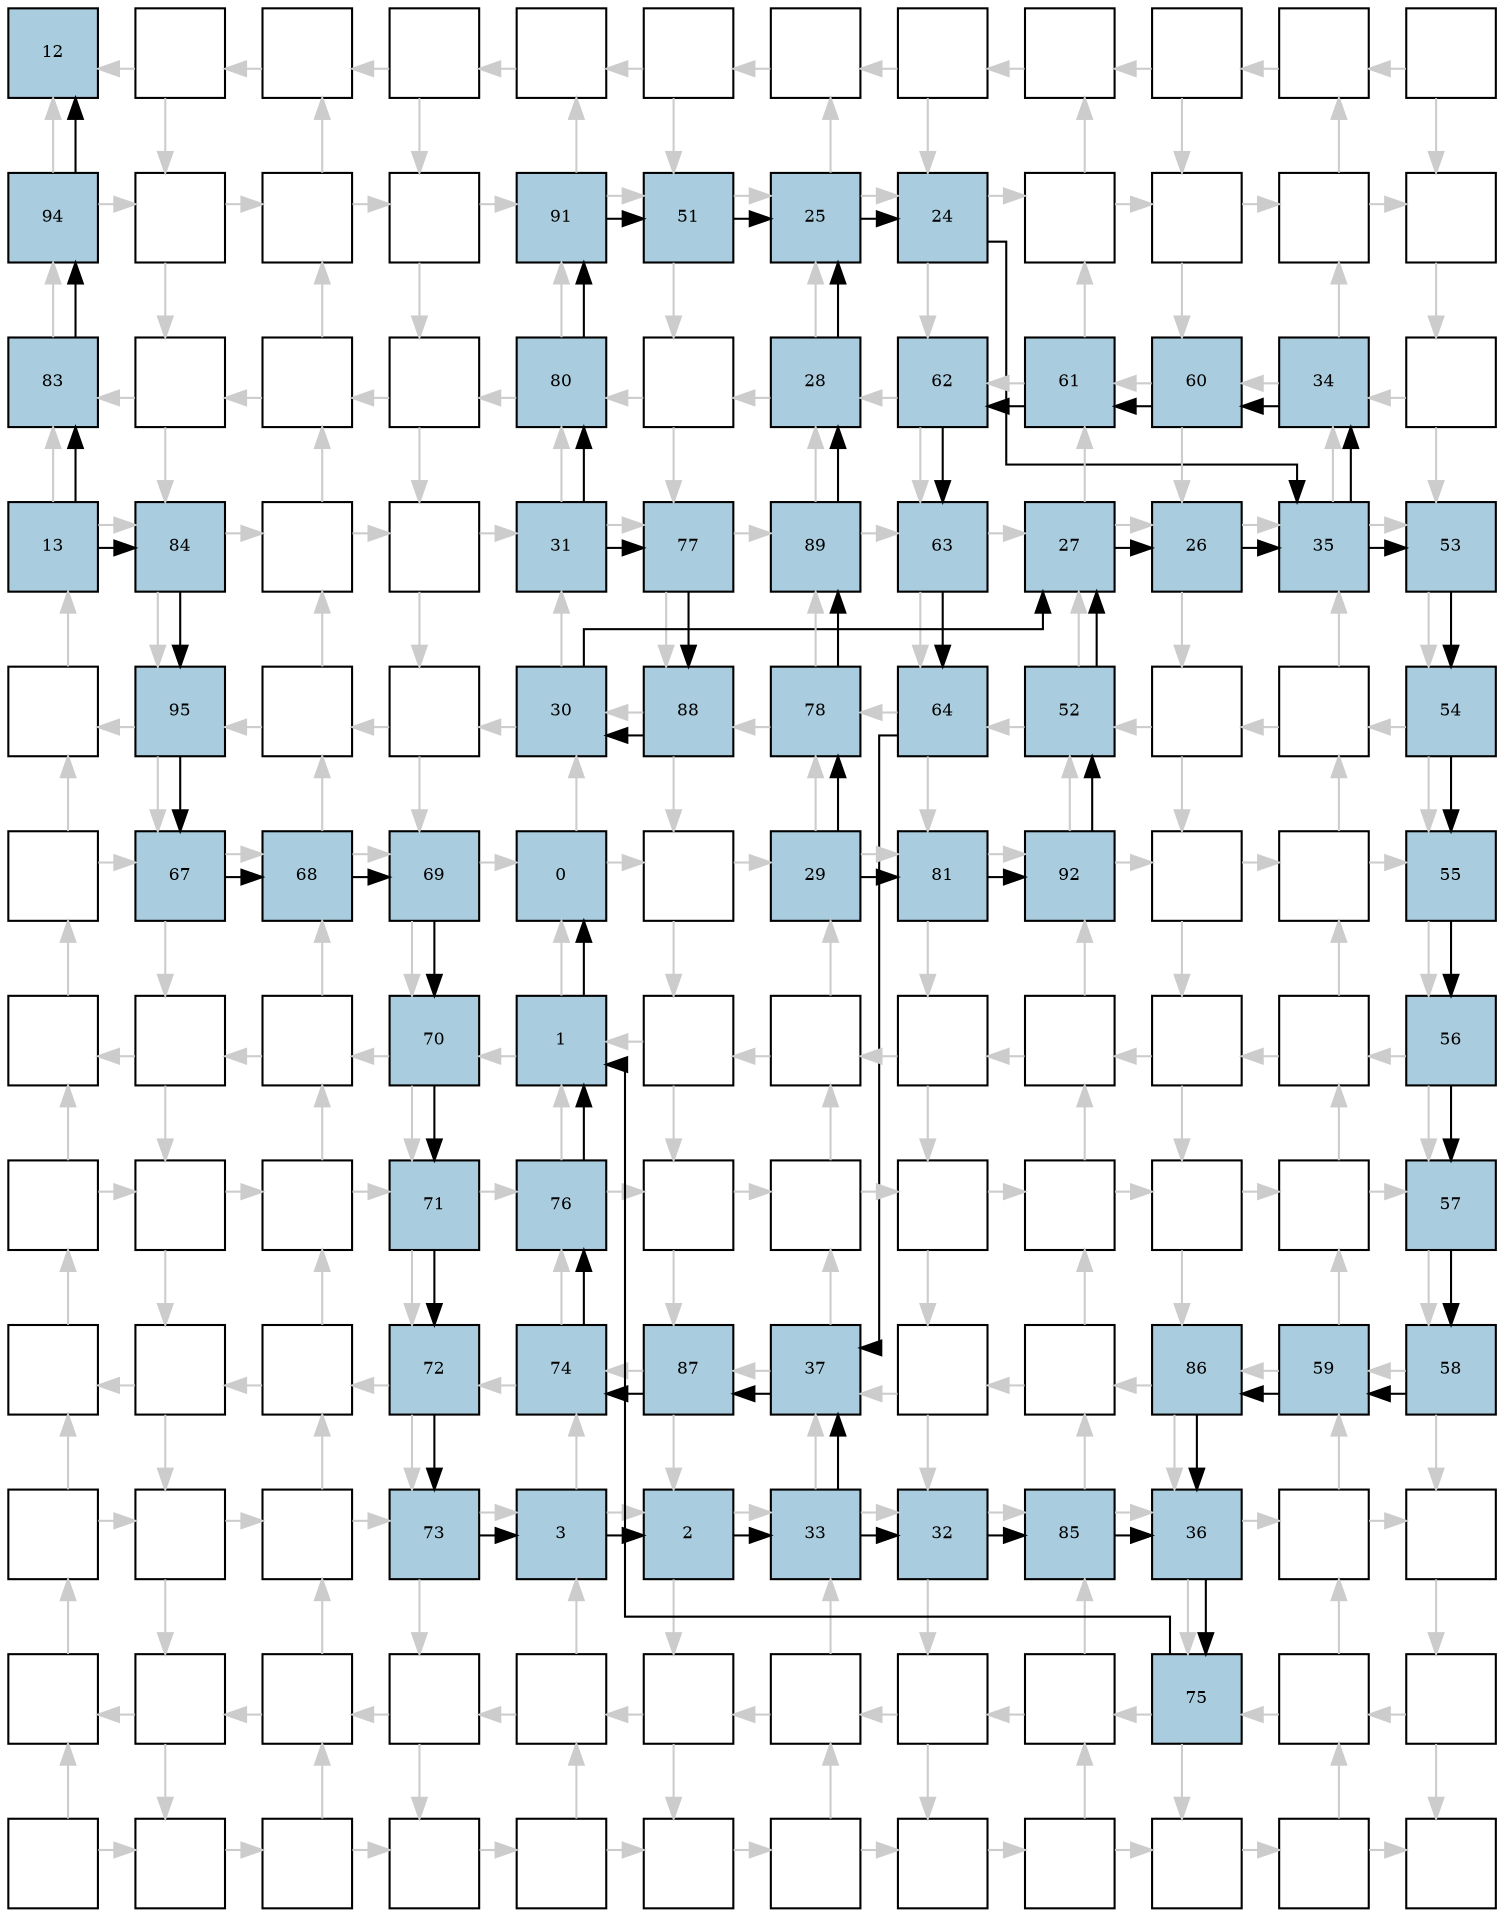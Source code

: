 digraph layout{
rankdir=TB; 

splines=ortho; 

node [style=filled shape=square fixedsize=true width=0.6];
0[label="12", fontsize=8, fillcolor="#a9ccde"];
1[label="", fontsize=8, fillcolor="#ffffff"];
2[label="", fontsize=8, fillcolor="#ffffff"];
3[label="", fontsize=8, fillcolor="#ffffff"];
4[label="", fontsize=8, fillcolor="#ffffff"];
5[label="", fontsize=8, fillcolor="#ffffff"];
6[label="", fontsize=8, fillcolor="#ffffff"];
7[label="", fontsize=8, fillcolor="#ffffff"];
8[label="", fontsize=8, fillcolor="#ffffff"];
9[label="", fontsize=8, fillcolor="#ffffff"];
10[label="", fontsize=8, fillcolor="#ffffff"];
11[label="", fontsize=8, fillcolor="#ffffff"];
12[label="94", fontsize=8, fillcolor="#a9ccde"];
13[label="", fontsize=8, fillcolor="#ffffff"];
14[label="", fontsize=8, fillcolor="#ffffff"];
15[label="", fontsize=8, fillcolor="#ffffff"];
16[label="91", fontsize=8, fillcolor="#a9ccde"];
17[label="51", fontsize=8, fillcolor="#a9ccde"];
18[label="25", fontsize=8, fillcolor="#a9ccde"];
19[label="24", fontsize=8, fillcolor="#a9ccde"];
20[label="", fontsize=8, fillcolor="#ffffff"];
21[label="", fontsize=8, fillcolor="#ffffff"];
22[label="", fontsize=8, fillcolor="#ffffff"];
23[label="", fontsize=8, fillcolor="#ffffff"];
24[label="83", fontsize=8, fillcolor="#a9ccde"];
25[label="", fontsize=8, fillcolor="#ffffff"];
26[label="", fontsize=8, fillcolor="#ffffff"];
27[label="", fontsize=8, fillcolor="#ffffff"];
28[label="80", fontsize=8, fillcolor="#a9ccde"];
29[label="", fontsize=8, fillcolor="#ffffff"];
30[label="28", fontsize=8, fillcolor="#a9ccde"];
31[label="62", fontsize=8, fillcolor="#a9ccde"];
32[label="61", fontsize=8, fillcolor="#a9ccde"];
33[label="60", fontsize=8, fillcolor="#a9ccde"];
34[label="34", fontsize=8, fillcolor="#a9ccde"];
35[label="", fontsize=8, fillcolor="#ffffff"];
36[label="13", fontsize=8, fillcolor="#a9ccde"];
37[label="84", fontsize=8, fillcolor="#a9ccde"];
38[label="", fontsize=8, fillcolor="#ffffff"];
39[label="", fontsize=8, fillcolor="#ffffff"];
40[label="31", fontsize=8, fillcolor="#a9ccde"];
41[label="77", fontsize=8, fillcolor="#a9ccde"];
42[label="89", fontsize=8, fillcolor="#a9ccde"];
43[label="63", fontsize=8, fillcolor="#a9ccde"];
44[label="27", fontsize=8, fillcolor="#a9ccde"];
45[label="26", fontsize=8, fillcolor="#a9ccde"];
46[label="35", fontsize=8, fillcolor="#a9ccde"];
47[label="53", fontsize=8, fillcolor="#a9ccde"];
48[label="", fontsize=8, fillcolor="#ffffff"];
49[label="95", fontsize=8, fillcolor="#a9ccde"];
50[label="", fontsize=8, fillcolor="#ffffff"];
51[label="", fontsize=8, fillcolor="#ffffff"];
52[label="30", fontsize=8, fillcolor="#a9ccde"];
53[label="88", fontsize=8, fillcolor="#a9ccde"];
54[label="78", fontsize=8, fillcolor="#a9ccde"];
55[label="64", fontsize=8, fillcolor="#a9ccde"];
56[label="52", fontsize=8, fillcolor="#a9ccde"];
57[label="", fontsize=8, fillcolor="#ffffff"];
58[label="", fontsize=8, fillcolor="#ffffff"];
59[label="54", fontsize=8, fillcolor="#a9ccde"];
60[label="", fontsize=8, fillcolor="#ffffff"];
61[label="67", fontsize=8, fillcolor="#a9ccde"];
62[label="68", fontsize=8, fillcolor="#a9ccde"];
63[label="69", fontsize=8, fillcolor="#a9ccde"];
64[label="0", fontsize=8, fillcolor="#a9ccde"];
65[label="", fontsize=8, fillcolor="#ffffff"];
66[label="29", fontsize=8, fillcolor="#a9ccde"];
67[label="81", fontsize=8, fillcolor="#a9ccde"];
68[label="92", fontsize=8, fillcolor="#a9ccde"];
69[label="", fontsize=8, fillcolor="#ffffff"];
70[label="", fontsize=8, fillcolor="#ffffff"];
71[label="55", fontsize=8, fillcolor="#a9ccde"];
72[label="", fontsize=8, fillcolor="#ffffff"];
73[label="", fontsize=8, fillcolor="#ffffff"];
74[label="", fontsize=8, fillcolor="#ffffff"];
75[label="70", fontsize=8, fillcolor="#a9ccde"];
76[label="1", fontsize=8, fillcolor="#a9ccde"];
77[label="", fontsize=8, fillcolor="#ffffff"];
78[label="", fontsize=8, fillcolor="#ffffff"];
79[label="", fontsize=8, fillcolor="#ffffff"];
80[label="", fontsize=8, fillcolor="#ffffff"];
81[label="", fontsize=8, fillcolor="#ffffff"];
82[label="", fontsize=8, fillcolor="#ffffff"];
83[label="56", fontsize=8, fillcolor="#a9ccde"];
84[label="", fontsize=8, fillcolor="#ffffff"];
85[label="", fontsize=8, fillcolor="#ffffff"];
86[label="", fontsize=8, fillcolor="#ffffff"];
87[label="71", fontsize=8, fillcolor="#a9ccde"];
88[label="76", fontsize=8, fillcolor="#a9ccde"];
89[label="", fontsize=8, fillcolor="#ffffff"];
90[label="", fontsize=8, fillcolor="#ffffff"];
91[label="", fontsize=8, fillcolor="#ffffff"];
92[label="", fontsize=8, fillcolor="#ffffff"];
93[label="", fontsize=8, fillcolor="#ffffff"];
94[label="", fontsize=8, fillcolor="#ffffff"];
95[label="57", fontsize=8, fillcolor="#a9ccde"];
96[label="", fontsize=8, fillcolor="#ffffff"];
97[label="", fontsize=8, fillcolor="#ffffff"];
98[label="", fontsize=8, fillcolor="#ffffff"];
99[label="72", fontsize=8, fillcolor="#a9ccde"];
100[label="74", fontsize=8, fillcolor="#a9ccde"];
101[label="87", fontsize=8, fillcolor="#a9ccde"];
102[label="37", fontsize=8, fillcolor="#a9ccde"];
103[label="", fontsize=8, fillcolor="#ffffff"];
104[label="", fontsize=8, fillcolor="#ffffff"];
105[label="86", fontsize=8, fillcolor="#a9ccde"];
106[label="59", fontsize=8, fillcolor="#a9ccde"];
107[label="58", fontsize=8, fillcolor="#a9ccde"];
108[label="", fontsize=8, fillcolor="#ffffff"];
109[label="", fontsize=8, fillcolor="#ffffff"];
110[label="", fontsize=8, fillcolor="#ffffff"];
111[label="73", fontsize=8, fillcolor="#a9ccde"];
112[label="3", fontsize=8, fillcolor="#a9ccde"];
113[label="2", fontsize=8, fillcolor="#a9ccde"];
114[label="33", fontsize=8, fillcolor="#a9ccde"];
115[label="32", fontsize=8, fillcolor="#a9ccde"];
116[label="85", fontsize=8, fillcolor="#a9ccde"];
117[label="36", fontsize=8, fillcolor="#a9ccde"];
118[label="", fontsize=8, fillcolor="#ffffff"];
119[label="", fontsize=8, fillcolor="#ffffff"];
120[label="", fontsize=8, fillcolor="#ffffff"];
121[label="", fontsize=8, fillcolor="#ffffff"];
122[label="", fontsize=8, fillcolor="#ffffff"];
123[label="", fontsize=8, fillcolor="#ffffff"];
124[label="", fontsize=8, fillcolor="#ffffff"];
125[label="", fontsize=8, fillcolor="#ffffff"];
126[label="", fontsize=8, fillcolor="#ffffff"];
127[label="", fontsize=8, fillcolor="#ffffff"];
128[label="", fontsize=8, fillcolor="#ffffff"];
129[label="75", fontsize=8, fillcolor="#a9ccde"];
130[label="", fontsize=8, fillcolor="#ffffff"];
131[label="", fontsize=8, fillcolor="#ffffff"];
132[label="", fontsize=8, fillcolor="#ffffff"];
133[label="", fontsize=8, fillcolor="#ffffff"];
134[label="", fontsize=8, fillcolor="#ffffff"];
135[label="", fontsize=8, fillcolor="#ffffff"];
136[label="", fontsize=8, fillcolor="#ffffff"];
137[label="", fontsize=8, fillcolor="#ffffff"];
138[label="", fontsize=8, fillcolor="#ffffff"];
139[label="", fontsize=8, fillcolor="#ffffff"];
140[label="", fontsize=8, fillcolor="#ffffff"];
141[label="", fontsize=8, fillcolor="#ffffff"];
142[label="", fontsize=8, fillcolor="#ffffff"];
143[label="", fontsize=8, fillcolor="#ffffff"];
edge [constraint=false, style=vis];
1 -> 0 [color="#cccccc"];
1 -> 13 [color="#cccccc"];
2 -> 1 [color="#cccccc"];
3 -> 2 [color="#cccccc"];
3 -> 15 [color="#cccccc"];
4 -> 3 [color="#cccccc"];
5 -> 4 [color="#cccccc"];
5 -> 17 [color="#cccccc"];
6 -> 5 [color="#cccccc"];
7 -> 6 [color="#cccccc"];
7 -> 19 [color="#cccccc"];
8 -> 7 [color="#cccccc"];
9 -> 8 [color="#cccccc"];
9 -> 21 [color="#cccccc"];
10 -> 9 [color="#cccccc"];
11 -> 10 [color="#cccccc"];
11 -> 23 [color="#cccccc"];
12 -> 13 [color="#cccccc"];
12 -> 0 [color="#cccccc"];
13 -> 25 [color="#cccccc"];
13 -> 14 [color="#cccccc"];
14 -> 15 [color="#cccccc"];
14 -> 2 [color="#cccccc"];
15 -> 27 [color="#cccccc"];
15 -> 16 [color="#cccccc"];
16 -> 17 [color="#cccccc"];
16 -> 4 [color="#cccccc"];
17 -> 29 [color="#cccccc"];
17 -> 18 [color="#cccccc"];
18 -> 19 [color="#cccccc"];
18 -> 6 [color="#cccccc"];
19 -> 31 [color="#cccccc"];
19 -> 20 [color="#cccccc"];
20 -> 21 [color="#cccccc"];
20 -> 8 [color="#cccccc"];
21 -> 33 [color="#cccccc"];
21 -> 22 [color="#cccccc"];
22 -> 23 [color="#cccccc"];
22 -> 10 [color="#cccccc"];
23 -> 35 [color="#cccccc"];
24 -> 12 [color="#cccccc"];
25 -> 24 [color="#cccccc"];
25 -> 37 [color="#cccccc"];
26 -> 14 [color="#cccccc"];
26 -> 25 [color="#cccccc"];
27 -> 26 [color="#cccccc"];
27 -> 39 [color="#cccccc"];
28 -> 16 [color="#cccccc"];
28 -> 27 [color="#cccccc"];
29 -> 28 [color="#cccccc"];
29 -> 41 [color="#cccccc"];
30 -> 18 [color="#cccccc"];
30 -> 29 [color="#cccccc"];
31 -> 30 [color="#cccccc"];
31 -> 43 [color="#cccccc"];
32 -> 20 [color="#cccccc"];
32 -> 31 [color="#cccccc"];
33 -> 32 [color="#cccccc"];
33 -> 45 [color="#cccccc"];
34 -> 22 [color="#cccccc"];
34 -> 33 [color="#cccccc"];
35 -> 34 [color="#cccccc"];
35 -> 47 [color="#cccccc"];
36 -> 37 [color="#cccccc"];
36 -> 24 [color="#cccccc"];
37 -> 49 [color="#cccccc"];
37 -> 38 [color="#cccccc"];
38 -> 39 [color="#cccccc"];
38 -> 26 [color="#cccccc"];
39 -> 51 [color="#cccccc"];
39 -> 40 [color="#cccccc"];
40 -> 41 [color="#cccccc"];
40 -> 28 [color="#cccccc"];
41 -> 53 [color="#cccccc"];
41 -> 42 [color="#cccccc"];
42 -> 43 [color="#cccccc"];
42 -> 30 [color="#cccccc"];
43 -> 55 [color="#cccccc"];
43 -> 44 [color="#cccccc"];
44 -> 45 [color="#cccccc"];
44 -> 32 [color="#cccccc"];
45 -> 57 [color="#cccccc"];
45 -> 46 [color="#cccccc"];
46 -> 47 [color="#cccccc"];
46 -> 34 [color="#cccccc"];
47 -> 59 [color="#cccccc"];
48 -> 36 [color="#cccccc"];
49 -> 48 [color="#cccccc"];
49 -> 61 [color="#cccccc"];
50 -> 38 [color="#cccccc"];
50 -> 49 [color="#cccccc"];
51 -> 50 [color="#cccccc"];
51 -> 63 [color="#cccccc"];
52 -> 40 [color="#cccccc"];
52 -> 51 [color="#cccccc"];
53 -> 52 [color="#cccccc"];
53 -> 65 [color="#cccccc"];
54 -> 42 [color="#cccccc"];
54 -> 53 [color="#cccccc"];
55 -> 54 [color="#cccccc"];
55 -> 67 [color="#cccccc"];
56 -> 44 [color="#cccccc"];
56 -> 55 [color="#cccccc"];
57 -> 56 [color="#cccccc"];
57 -> 69 [color="#cccccc"];
58 -> 46 [color="#cccccc"];
58 -> 57 [color="#cccccc"];
59 -> 58 [color="#cccccc"];
59 -> 71 [color="#cccccc"];
60 -> 61 [color="#cccccc"];
60 -> 48 [color="#cccccc"];
61 -> 73 [color="#cccccc"];
61 -> 62 [color="#cccccc"];
62 -> 63 [color="#cccccc"];
62 -> 50 [color="#cccccc"];
63 -> 75 [color="#cccccc"];
63 -> 64 [color="#cccccc"];
64 -> 65 [color="#cccccc"];
64 -> 52 [color="#cccccc"];
65 -> 77 [color="#cccccc"];
65 -> 66 [color="#cccccc"];
66 -> 67 [color="#cccccc"];
66 -> 54 [color="#cccccc"];
67 -> 79 [color="#cccccc"];
67 -> 68 [color="#cccccc"];
68 -> 69 [color="#cccccc"];
68 -> 56 [color="#cccccc"];
69 -> 81 [color="#cccccc"];
69 -> 70 [color="#cccccc"];
70 -> 71 [color="#cccccc"];
70 -> 58 [color="#cccccc"];
71 -> 83 [color="#cccccc"];
72 -> 60 [color="#cccccc"];
73 -> 72 [color="#cccccc"];
73 -> 85 [color="#cccccc"];
74 -> 62 [color="#cccccc"];
74 -> 73 [color="#cccccc"];
75 -> 74 [color="#cccccc"];
75 -> 87 [color="#cccccc"];
76 -> 64 [color="#cccccc"];
76 -> 75 [color="#cccccc"];
77 -> 76 [color="#cccccc"];
77 -> 89 [color="#cccccc"];
78 -> 66 [color="#cccccc"];
78 -> 77 [color="#cccccc"];
79 -> 78 [color="#cccccc"];
79 -> 91 [color="#cccccc"];
80 -> 68 [color="#cccccc"];
80 -> 79 [color="#cccccc"];
81 -> 80 [color="#cccccc"];
81 -> 93 [color="#cccccc"];
82 -> 70 [color="#cccccc"];
82 -> 81 [color="#cccccc"];
83 -> 82 [color="#cccccc"];
83 -> 95 [color="#cccccc"];
84 -> 85 [color="#cccccc"];
84 -> 72 [color="#cccccc"];
85 -> 97 [color="#cccccc"];
85 -> 86 [color="#cccccc"];
86 -> 87 [color="#cccccc"];
86 -> 74 [color="#cccccc"];
87 -> 99 [color="#cccccc"];
87 -> 88 [color="#cccccc"];
88 -> 89 [color="#cccccc"];
88 -> 76 [color="#cccccc"];
89 -> 101 [color="#cccccc"];
89 -> 90 [color="#cccccc"];
90 -> 91 [color="#cccccc"];
90 -> 78 [color="#cccccc"];
91 -> 103 [color="#cccccc"];
91 -> 92 [color="#cccccc"];
92 -> 93 [color="#cccccc"];
92 -> 80 [color="#cccccc"];
93 -> 105 [color="#cccccc"];
93 -> 94 [color="#cccccc"];
94 -> 95 [color="#cccccc"];
94 -> 82 [color="#cccccc"];
95 -> 107 [color="#cccccc"];
96 -> 84 [color="#cccccc"];
97 -> 96 [color="#cccccc"];
97 -> 109 [color="#cccccc"];
98 -> 86 [color="#cccccc"];
98 -> 97 [color="#cccccc"];
99 -> 98 [color="#cccccc"];
99 -> 111 [color="#cccccc"];
100 -> 88 [color="#cccccc"];
100 -> 99 [color="#cccccc"];
101 -> 100 [color="#cccccc"];
101 -> 113 [color="#cccccc"];
102 -> 90 [color="#cccccc"];
102 -> 101 [color="#cccccc"];
103 -> 102 [color="#cccccc"];
103 -> 115 [color="#cccccc"];
104 -> 92 [color="#cccccc"];
104 -> 103 [color="#cccccc"];
105 -> 104 [color="#cccccc"];
105 -> 117 [color="#cccccc"];
106 -> 94 [color="#cccccc"];
106 -> 105 [color="#cccccc"];
107 -> 106 [color="#cccccc"];
107 -> 119 [color="#cccccc"];
108 -> 109 [color="#cccccc"];
108 -> 96 [color="#cccccc"];
109 -> 121 [color="#cccccc"];
109 -> 110 [color="#cccccc"];
110 -> 111 [color="#cccccc"];
110 -> 98 [color="#cccccc"];
111 -> 123 [color="#cccccc"];
111 -> 112 [color="#cccccc"];
112 -> 113 [color="#cccccc"];
112 -> 100 [color="#cccccc"];
113 -> 125 [color="#cccccc"];
113 -> 114 [color="#cccccc"];
114 -> 115 [color="#cccccc"];
114 -> 102 [color="#cccccc"];
115 -> 127 [color="#cccccc"];
115 -> 116 [color="#cccccc"];
116 -> 117 [color="#cccccc"];
116 -> 104 [color="#cccccc"];
117 -> 129 [color="#cccccc"];
117 -> 118 [color="#cccccc"];
118 -> 119 [color="#cccccc"];
118 -> 106 [color="#cccccc"];
119 -> 131 [color="#cccccc"];
120 -> 108 [color="#cccccc"];
121 -> 120 [color="#cccccc"];
121 -> 133 [color="#cccccc"];
122 -> 110 [color="#cccccc"];
122 -> 121 [color="#cccccc"];
123 -> 122 [color="#cccccc"];
123 -> 135 [color="#cccccc"];
124 -> 112 [color="#cccccc"];
124 -> 123 [color="#cccccc"];
125 -> 124 [color="#cccccc"];
125 -> 137 [color="#cccccc"];
126 -> 114 [color="#cccccc"];
126 -> 125 [color="#cccccc"];
127 -> 126 [color="#cccccc"];
127 -> 139 [color="#cccccc"];
128 -> 116 [color="#cccccc"];
128 -> 127 [color="#cccccc"];
129 -> 128 [color="#cccccc"];
129 -> 141 [color="#cccccc"];
130 -> 118 [color="#cccccc"];
130 -> 129 [color="#cccccc"];
131 -> 130 [color="#cccccc"];
131 -> 143 [color="#cccccc"];
132 -> 133 [color="#cccccc"];
132 -> 120 [color="#cccccc"];
133 -> 134 [color="#cccccc"];
134 -> 135 [color="#cccccc"];
134 -> 122 [color="#cccccc"];
135 -> 136 [color="#cccccc"];
136 -> 137 [color="#cccccc"];
136 -> 124 [color="#cccccc"];
137 -> 138 [color="#cccccc"];
138 -> 139 [color="#cccccc"];
138 -> 126 [color="#cccccc"];
139 -> 140 [color="#cccccc"];
140 -> 141 [color="#cccccc"];
140 -> 128 [color="#cccccc"];
141 -> 142 [color="#cccccc"];
142 -> 143 [color="#cccccc"];
142 -> 130 [color="#cccccc"];
46 -> 34;
114 -> 115;
113 -> 114;
40 -> 41;
41 -> 53;
53 -> 52;
66 -> 54;
54 -> 42;
42 -> 30;
45 -> 46;
19 -> 46;
30 -> 18;
40 -> 28;
28 -> 16;
16 -> 17;
17 -> 18;
52 -> 44;
66 -> 67;
67 -> 68;
68 -> 56;
56 -> 44;
115 -> 116;
116 -> 117;
46 -> 47;
47 -> 59;
59 -> 71;
71 -> 83;
83 -> 95;
95 -> 107;
107 -> 106;
106 -> 105;
105 -> 117;
18 -> 19;
34 -> 33;
33 -> 32;
32 -> 31;
31 -> 43;
43 -> 55;
55 -> 102;
114 -> 102;
36 -> 24;
24 -> 12;
12 -> 0;
36 -> 37;
37 -> 49;
49 -> 61;
61 -> 62;
62 -> 63;
63 -> 75;
75 -> 87;
87 -> 99;
99 -> 111;
111 -> 112;
117 -> 129;
129 -> 76;
102 -> 101;
101 -> 100;
100 -> 88;
88 -> 76;
112 -> 113;
76 -> 64;
44 -> 45;
edge [constraint=true, style=invis];
0 -> 12 -> 24 -> 36 -> 48 -> 60 -> 72 -> 84 -> 96 -> 108 -> 120 -> 132;
1 -> 13 -> 25 -> 37 -> 49 -> 61 -> 73 -> 85 -> 97 -> 109 -> 121 -> 133;
2 -> 14 -> 26 -> 38 -> 50 -> 62 -> 74 -> 86 -> 98 -> 110 -> 122 -> 134;
3 -> 15 -> 27 -> 39 -> 51 -> 63 -> 75 -> 87 -> 99 -> 111 -> 123 -> 135;
4 -> 16 -> 28 -> 40 -> 52 -> 64 -> 76 -> 88 -> 100 -> 112 -> 124 -> 136;
5 -> 17 -> 29 -> 41 -> 53 -> 65 -> 77 -> 89 -> 101 -> 113 -> 125 -> 137;
6 -> 18 -> 30 -> 42 -> 54 -> 66 -> 78 -> 90 -> 102 -> 114 -> 126 -> 138;
7 -> 19 -> 31 -> 43 -> 55 -> 67 -> 79 -> 91 -> 103 -> 115 -> 127 -> 139;
8 -> 20 -> 32 -> 44 -> 56 -> 68 -> 80 -> 92 -> 104 -> 116 -> 128 -> 140;
9 -> 21 -> 33 -> 45 -> 57 -> 69 -> 81 -> 93 -> 105 -> 117 -> 129 -> 141;
10 -> 22 -> 34 -> 46 -> 58 -> 70 -> 82 -> 94 -> 106 -> 118 -> 130 -> 142;
11 -> 23 -> 35 -> 47 -> 59 -> 71 -> 83 -> 95 -> 107 -> 119 -> 131 -> 143;
rank = same { 0 -> 1 -> 2 -> 3 -> 4 -> 5 -> 6 -> 7 -> 8 -> 9 -> 10 -> 11;};
rank = same { 12 -> 13 -> 14 -> 15 -> 16 -> 17 -> 18 -> 19 -> 20 -> 21 -> 22 -> 23;};
rank = same { 24 -> 25 -> 26 -> 27 -> 28 -> 29 -> 30 -> 31 -> 32 -> 33 -> 34 -> 35;};
rank = same { 36 -> 37 -> 38 -> 39 -> 40 -> 41 -> 42 -> 43 -> 44 -> 45 -> 46 -> 47;};
rank = same { 48 -> 49 -> 50 -> 51 -> 52 -> 53 -> 54 -> 55 -> 56 -> 57 -> 58 -> 59;};
rank = same { 60 -> 61 -> 62 -> 63 -> 64 -> 65 -> 66 -> 67 -> 68 -> 69 -> 70 -> 71;};
rank = same { 72 -> 73 -> 74 -> 75 -> 76 -> 77 -> 78 -> 79 -> 80 -> 81 -> 82 -> 83;};
rank = same { 84 -> 85 -> 86 -> 87 -> 88 -> 89 -> 90 -> 91 -> 92 -> 93 -> 94 -> 95;};
rank = same { 96 -> 97 -> 98 -> 99 -> 100 -> 101 -> 102 -> 103 -> 104 -> 105 -> 106 -> 107;};
rank = same { 108 -> 109 -> 110 -> 111 -> 112 -> 113 -> 114 -> 115 -> 116 -> 117 -> 118 -> 119;};
rank = same { 120 -> 121 -> 122 -> 123 -> 124 -> 125 -> 126 -> 127 -> 128 -> 129 -> 130 -> 131;};
rank = same { 132 -> 133 -> 134 -> 135 -> 136 -> 137 -> 138 -> 139 -> 140 -> 141 -> 142 -> 143;};
}
